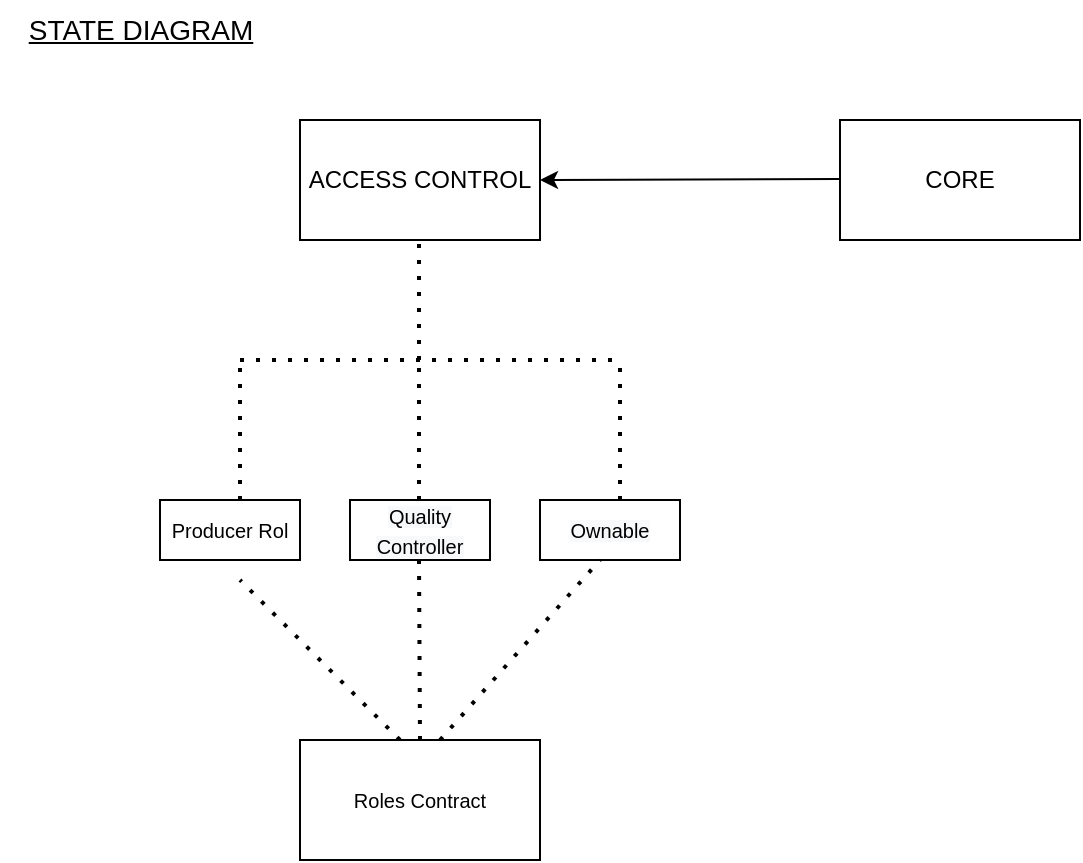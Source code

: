 <mxfile version="20.4.0" type="device"><diagram id="QjUgUv8n7M08i7I_34JW" name="Page-1"><mxGraphModel dx="1426" dy="737" grid="1" gridSize="10" guides="1" tooltips="1" connect="1" arrows="1" fold="1" page="1" pageScale="1" pageWidth="827" pageHeight="1169" math="0" shadow="0"><root><mxCell id="0"/><mxCell id="1" parent="0"/><mxCell id="bP6QvxMwNbVghWRujxhB-1" value="&lt;u style=&quot;&quot;&gt;&lt;font style=&quot;font-size: 14px;&quot;&gt;STATE DIAGRAM&lt;/font&gt;&lt;/u&gt;" style="text;html=1;align=center;verticalAlign=middle;resizable=0;points=[];autosize=1;strokeColor=none;fillColor=none;" vertex="1" parent="1"><mxGeometry x="60" y="30" width="140" height="30" as="geometry"/></mxCell><mxCell id="bP6QvxMwNbVghWRujxhB-2" value="CORE" style="rounded=0;whiteSpace=wrap;html=1;" vertex="1" parent="1"><mxGeometry x="480" y="90" width="120" height="60" as="geometry"/></mxCell><mxCell id="bP6QvxMwNbVghWRujxhB-3" value="ACCESS CONTROL" style="rounded=0;whiteSpace=wrap;html=1;" vertex="1" parent="1"><mxGeometry x="210" y="90" width="120" height="60" as="geometry"/></mxCell><mxCell id="bP6QvxMwNbVghWRujxhB-4" value="" style="endArrow=classic;html=1;rounded=0;" edge="1" parent="1"><mxGeometry width="50" height="50" relative="1" as="geometry"><mxPoint x="480" y="119.5" as="sourcePoint"/><mxPoint x="330" y="120" as="targetPoint"/></mxGeometry></mxCell><mxCell id="bP6QvxMwNbVghWRujxhB-8" value="" style="endArrow=none;dashed=1;html=1;dashPattern=1 3;strokeWidth=2;rounded=0;" edge="1" parent="1"><mxGeometry width="50" height="50" relative="1" as="geometry"><mxPoint x="269.5" y="210" as="sourcePoint"/><mxPoint x="269.5" y="150" as="targetPoint"/></mxGeometry></mxCell><mxCell id="bP6QvxMwNbVghWRujxhB-9" value="" style="endArrow=none;dashed=1;html=1;dashPattern=1 3;strokeWidth=2;rounded=0;" edge="1" parent="1"><mxGeometry width="50" height="50" relative="1" as="geometry"><mxPoint x="180" y="210" as="sourcePoint"/><mxPoint x="370" y="210" as="targetPoint"/></mxGeometry></mxCell><mxCell id="bP6QvxMwNbVghWRujxhB-10" value="" style="endArrow=none;dashed=1;html=1;dashPattern=1 3;strokeWidth=2;rounded=0;" edge="1" parent="1"><mxGeometry width="50" height="50" relative="1" as="geometry"><mxPoint x="180" y="280" as="sourcePoint"/><mxPoint x="180" y="210" as="targetPoint"/></mxGeometry></mxCell><mxCell id="bP6QvxMwNbVghWRujxhB-11" value="" style="endArrow=none;dashed=1;html=1;dashPattern=1 3;strokeWidth=2;rounded=0;" edge="1" parent="1"><mxGeometry width="50" height="50" relative="1" as="geometry"><mxPoint x="269.5" y="280" as="sourcePoint"/><mxPoint x="269.5" y="210" as="targetPoint"/></mxGeometry></mxCell><mxCell id="bP6QvxMwNbVghWRujxhB-12" value="" style="endArrow=none;dashed=1;html=1;dashPattern=1 3;strokeWidth=2;rounded=0;" edge="1" parent="1"><mxGeometry width="50" height="50" relative="1" as="geometry"><mxPoint x="370" y="280" as="sourcePoint"/><mxPoint x="370" y="210" as="targetPoint"/></mxGeometry></mxCell><mxCell id="bP6QvxMwNbVghWRujxhB-15" value="&lt;font style=&quot;font-size: 10px;&quot;&gt;Producer Rol&lt;/font&gt;" style="rounded=0;whiteSpace=wrap;html=1;" vertex="1" parent="1"><mxGeometry x="140" y="280" width="70" height="30" as="geometry"/></mxCell><mxCell id="bP6QvxMwNbVghWRujxhB-16" value="&lt;span style=&quot;color: rgb(0, 0, 0); font-family: Helvetica; font-size: 10px; font-style: normal; font-variant-ligatures: normal; font-variant-caps: normal; font-weight: 400; letter-spacing: normal; orphans: 2; text-align: center; text-indent: 0px; text-transform: none; widows: 2; word-spacing: 0px; -webkit-text-stroke-width: 0px; background-color: rgb(248, 249, 250); text-decoration-thickness: initial; text-decoration-style: initial; text-decoration-color: initial; float: none; display: inline !important;&quot;&gt;Quality Controller&lt;/span&gt;" style="rounded=0;whiteSpace=wrap;html=1;" vertex="1" parent="1"><mxGeometry x="235" y="280" width="70" height="30" as="geometry"/></mxCell><mxCell id="bP6QvxMwNbVghWRujxhB-17" value="&lt;span style=&quot;color: rgb(0, 0, 0); font-family: Helvetica; font-size: 10px; font-style: normal; font-variant-ligatures: normal; font-variant-caps: normal; font-weight: 400; letter-spacing: normal; orphans: 2; text-align: center; text-indent: 0px; text-transform: none; widows: 2; word-spacing: 0px; -webkit-text-stroke-width: 0px; background-color: rgb(248, 249, 250); text-decoration-thickness: initial; text-decoration-style: initial; text-decoration-color: initial; float: none; display: inline !important;&quot;&gt;Ownable&lt;/span&gt;" style="rounded=0;whiteSpace=wrap;html=1;" vertex="1" parent="1"><mxGeometry x="330" y="280" width="70" height="30" as="geometry"/></mxCell><mxCell id="bP6QvxMwNbVghWRujxhB-18" value="" style="endArrow=none;dashed=1;html=1;dashPattern=1 3;strokeWidth=2;rounded=0;fontSize=10;" edge="1" parent="1"><mxGeometry width="50" height="50" relative="1" as="geometry"><mxPoint x="280" y="400" as="sourcePoint"/><mxPoint x="360" y="310" as="targetPoint"/></mxGeometry></mxCell><mxCell id="bP6QvxMwNbVghWRujxhB-19" value="" style="endArrow=none;dashed=1;html=1;dashPattern=1 3;strokeWidth=2;rounded=0;fontSize=10;" edge="1" parent="1"><mxGeometry width="50" height="50" relative="1" as="geometry"><mxPoint x="270" y="400" as="sourcePoint"/><mxPoint x="269.5" y="310" as="targetPoint"/></mxGeometry></mxCell><mxCell id="bP6QvxMwNbVghWRujxhB-20" value="" style="endArrow=none;dashed=1;html=1;dashPattern=1 3;strokeWidth=2;rounded=0;fontSize=10;" edge="1" parent="1"><mxGeometry width="50" height="50" relative="1" as="geometry"><mxPoint x="260" y="400" as="sourcePoint"/><mxPoint x="180" y="320" as="targetPoint"/></mxGeometry></mxCell><mxCell id="bP6QvxMwNbVghWRujxhB-21" value="Roles Contract" style="rounded=0;whiteSpace=wrap;html=1;fontSize=10;" vertex="1" parent="1"><mxGeometry x="210" y="400" width="120" height="60" as="geometry"/></mxCell></root></mxGraphModel></diagram></mxfile>